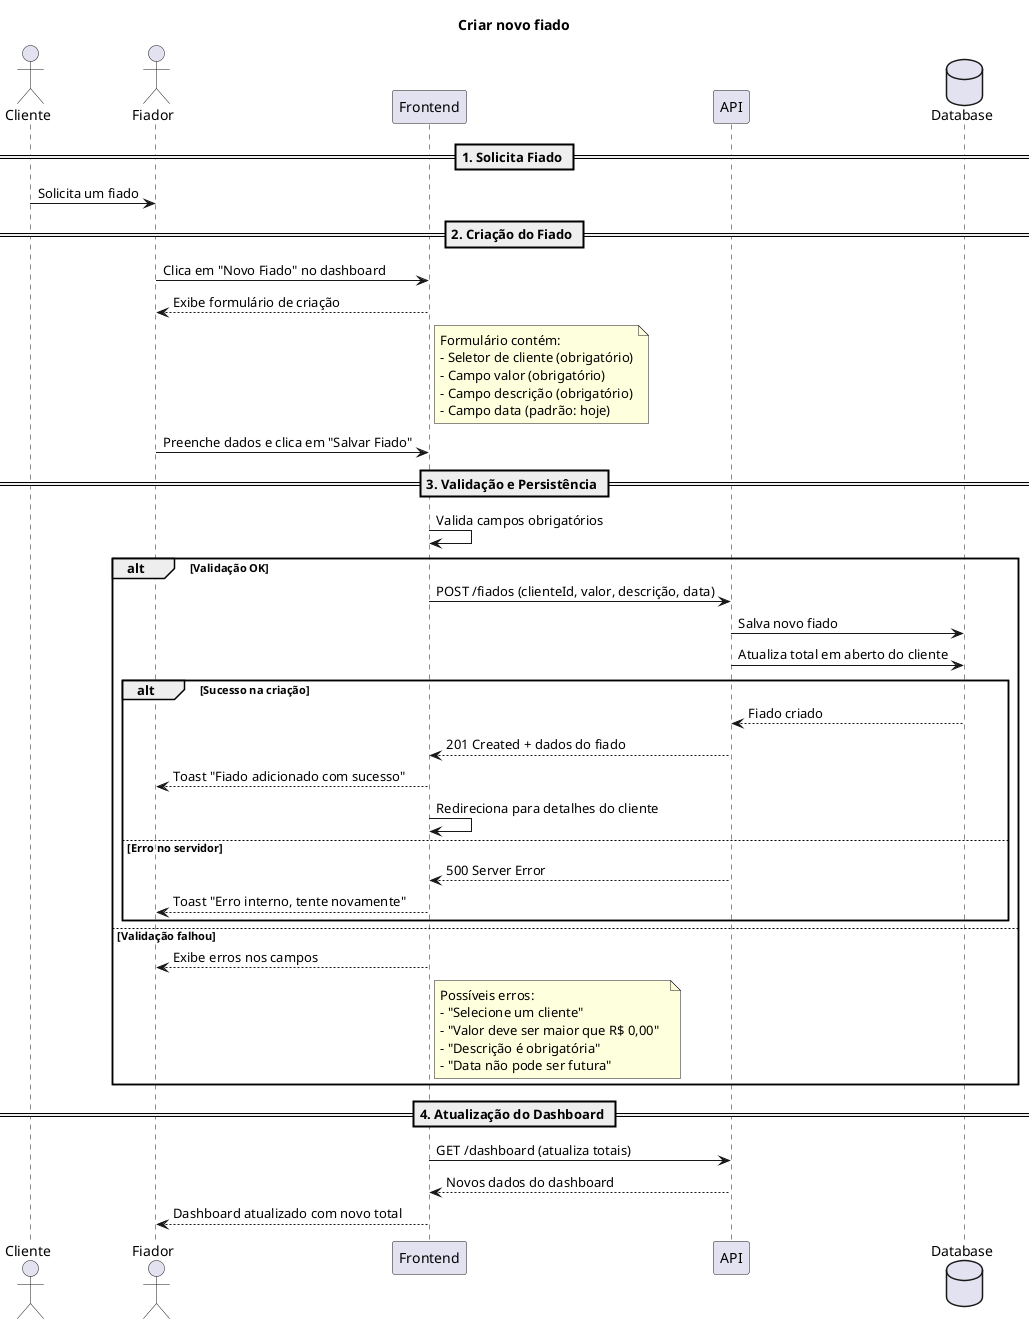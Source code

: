 @startuml name Criar novo fiado
title "Criar novo fiado"

actor Cliente as "Cliente"
actor Fiador as "Fiador" 
participant Frontend as "Frontend"
participant API as "API"
database DB as "Database"

== 1. Solicita Fiado ==
Cliente -> Fiador : Solicita um fiado

== 2. Criação do Fiado ==
Fiador -> Frontend : Clica em "Novo Fiado" no dashboard
Frontend --> Fiador : Exibe formulário de criação

note right of Frontend
  Formulário contém:
  - Seletor de cliente (obrigatório)
  - Campo valor (obrigatório) 
  - Campo descrição (obrigatório)
  - Campo data (padrão: hoje)
end note

Fiador -> Frontend : Preenche dados e clica em "Salvar Fiado"

== 3. Validação e Persistência ==
Frontend -> Frontend : Valida campos obrigatórios
alt Validação OK
    Frontend -> API : POST /fiados (clienteId, valor, descrição, data)
    API -> DB : Salva novo fiado
    API -> DB : Atualiza total em aberto do cliente
    
    alt Sucesso na criação
        DB --> API : Fiado criado
        API --> Frontend : 201 Created + dados do fiado
        Frontend --> Fiador : Toast "Fiado adicionado com sucesso"
        Frontend -> Frontend : Redireciona para detalhes do cliente
    else Erro no servidor
        API --> Frontend : 500 Server Error
        Frontend --> Fiador : Toast "Erro interno, tente novamente"
    end
    
else Validação falhou
    Frontend --> Fiador : Exibe erros nos campos
    note right of Frontend
      Possíveis erros:
      - "Selecione um cliente"
      - "Valor deve ser maior que R$ 0,00"  
      - "Descrição é obrigatória"
      - "Data não pode ser futura"
    end note
end

== 4. Atualização do Dashboard ==
Frontend -> API : GET /dashboard (atualiza totais)
API --> Frontend : Novos dados do dashboard
Frontend --> Fiador : Dashboard atualizado com novo total

@enduml